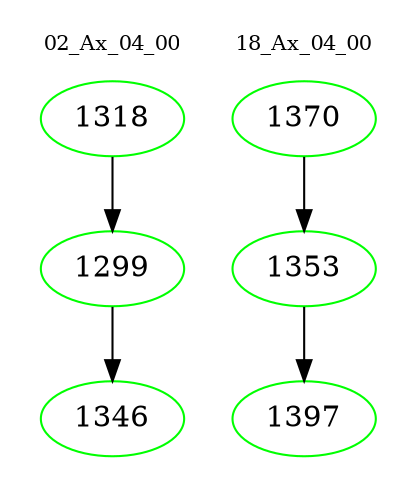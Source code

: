 digraph{
subgraph cluster_0 {
color = white
label = "02_Ax_04_00";
fontsize=10;
T0_1318 [label="1318", color="green"]
T0_1318 -> T0_1299 [color="black"]
T0_1299 [label="1299", color="green"]
T0_1299 -> T0_1346 [color="black"]
T0_1346 [label="1346", color="green"]
}
subgraph cluster_1 {
color = white
label = "18_Ax_04_00";
fontsize=10;
T1_1370 [label="1370", color="green"]
T1_1370 -> T1_1353 [color="black"]
T1_1353 [label="1353", color="green"]
T1_1353 -> T1_1397 [color="black"]
T1_1397 [label="1397", color="green"]
}
}
